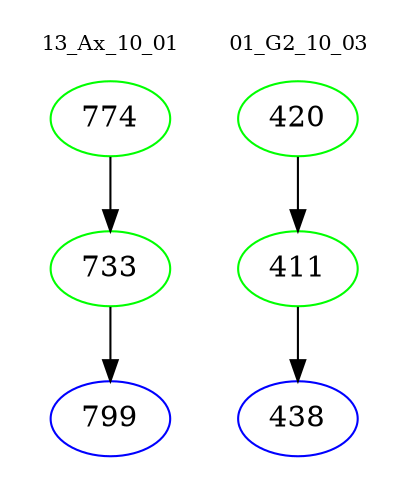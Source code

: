 digraph{
subgraph cluster_0 {
color = white
label = "13_Ax_10_01";
fontsize=10;
T0_774 [label="774", color="green"]
T0_774 -> T0_733 [color="black"]
T0_733 [label="733", color="green"]
T0_733 -> T0_799 [color="black"]
T0_799 [label="799", color="blue"]
}
subgraph cluster_1 {
color = white
label = "01_G2_10_03";
fontsize=10;
T1_420 [label="420", color="green"]
T1_420 -> T1_411 [color="black"]
T1_411 [label="411", color="green"]
T1_411 -> T1_438 [color="black"]
T1_438 [label="438", color="blue"]
}
}

